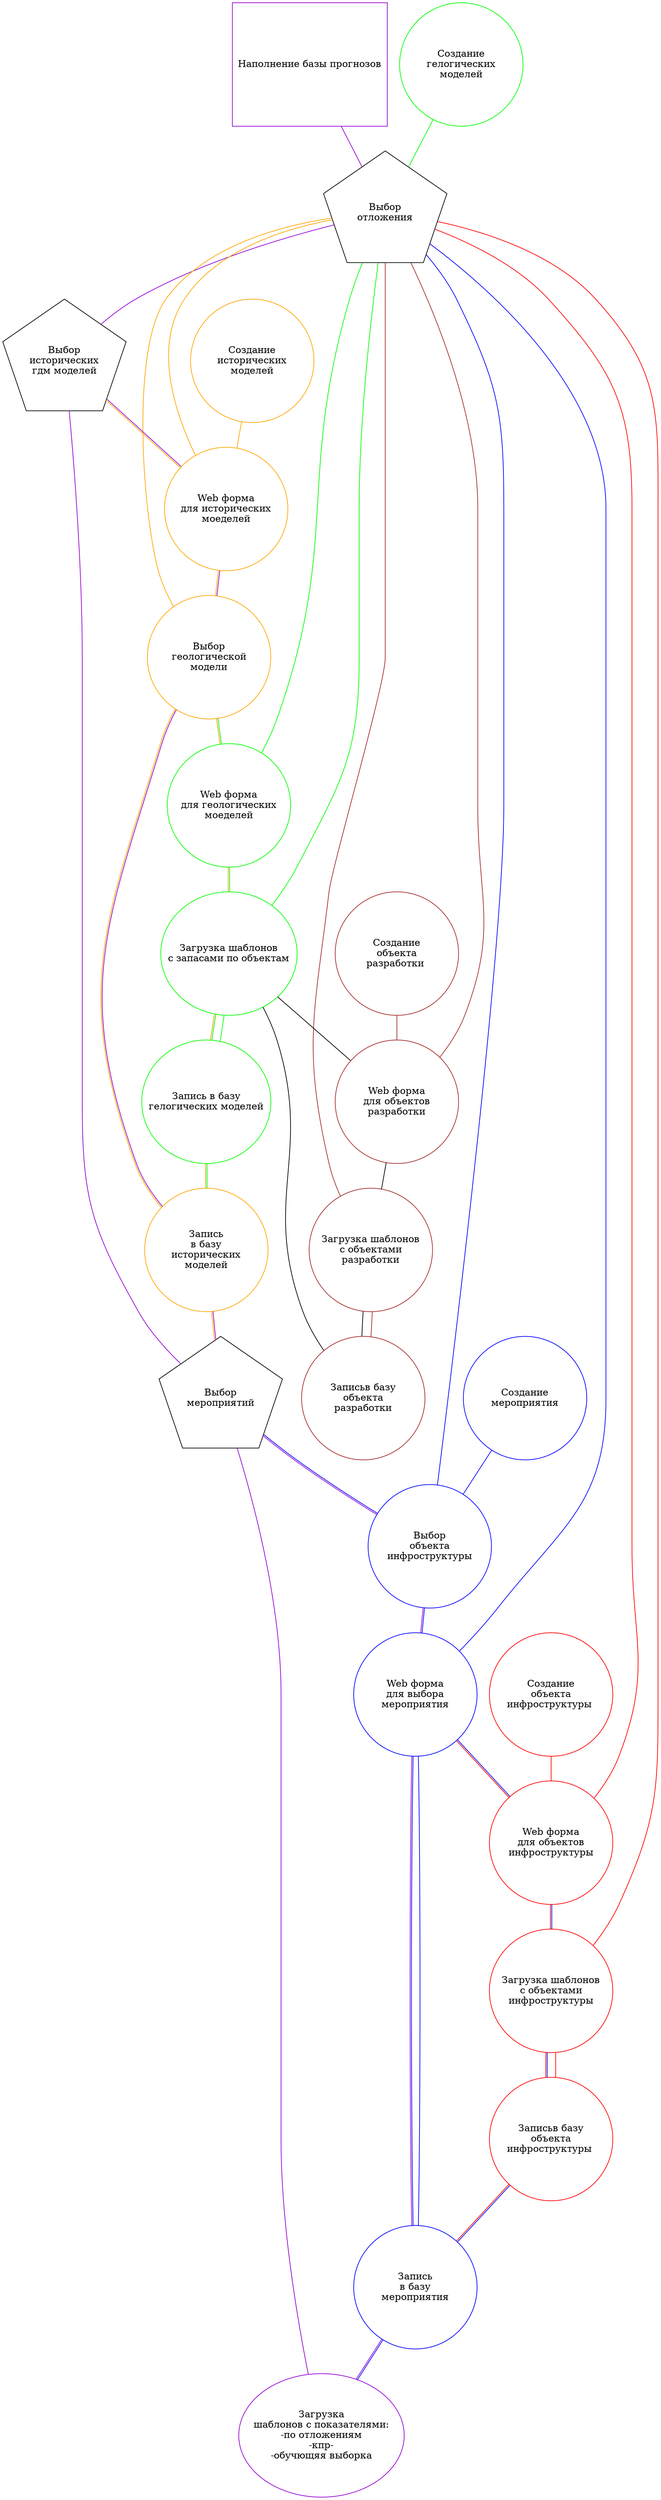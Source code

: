 digraph root {
    fontname="Arial"
    edge [dir=none]
    // graph [center=1 rankdir=LR]
    node [width=2.5 height=2.5]
    main_1 [label="Наполнение базы прогнозов" shape="box" color=darkviolet]
    main_2 [label="Выбор\nотложения" shape="pentagon"]
    main_3 [label="Выбор\nисторических\nгдм моделей" shape="pentagon"]
    main_4 [label="Выбор\nмероприятий" shape="pentagon"]
    main_5 [label="Загрузка\nшаблонов c показателями:\n-по отложениям\n-кпр-\n-обучющяя выборка" color=darkviolet]

    main_1 -> main_2 [color=darkviolet]
    main_2 -> main_3 [color=darkviolet]
    //если исторической модели нет
    main_3 -> hist_1 [color="orange:darkviolet"]
    hist_1 -> hist_2 [color="orange:darkviolet"]
    hist_2 -> hist_3 [color="orange:darkviolet"]
    hist_3 -> main_4 [color="orange:darkviolet"]
    //
    main_3 -> main_4 [color=darkviolet]
    //если нет мероприятия
    main_4 -> event_1 [color="darkviolet:blue"]
    event_1 -> event_2 [color="darkviolet:blue"]
    event_2 -> event_3 [color="darkviolet:blue"]
    event_3 -> main_5 [color="darkviolet:blue"]
    //
    main_4 -> main_5 [color=darkviolet]


    
    hist_0 [label = "Создание\nисторических\nмоделей" color=orange]
    hist_1 [label = "Web форма\nдля исторических\nмоеделей" color=orange]
    hist_2 [label = "Выбор\nгеологической\nмодели" color=orange]
    hist_3 [label = "Запись\nв базу\nисторических\nмоделей" color=orange]

    hist_0 -> hist_1 [color="orange"]
    hist_1 -> main_2 [color="orange"]
    main_2 -> hist_2  [color="orange"]
    //если геологических моделей нет
    hist_2 -> geo_1 [color="orange:green"]
    geo_1 -> geo_2 [color="orange:green"]
    geo_2 -> geo_3 [color="orange:green"]
    geo_3 -> hist_3 [color="orange:green"]

    geo_0 [label = "Создание\nгелогических\nмоделей" color=green]
    geo_1 [label = "Web форма\nдля геологических\nмоеделей" color=green]
    geo_2 [label = "Загрузка шаблонов\nc запасами по объектам" color=green]
    geo_3 [label = "Запись в базу\nгелогических моделей" color=green]

    geo_0 -> main_2  [color="green"]
    main_2 -> geo_1 [color="green"]
    main_2 ->geo_2  [color="green"]
    //если нет объекта разработки
    geo_2 -> obj_1
    obj_1 -> obj_2
    obj_2 -> obj_3
    obj_3 -> geo_2
    //
    geo_2 -> geo_3  [color="green"] 

    event_0 [label = "Создание\nмероприятия" color=blue]
    event_1 [label = "Выбор\nобъекта\nинфроструктуры" color=blue]
    event_2 [label = "Web форма\nдля выбора\nмероприятия" color=blue]
    event_3 [label = "Запись\nв базу\nмероприятия" color=blue]
    
    event_0 -> event_1[color="blue"]
    event_1 -> main_2 [color="blue"]
    main_2 ->  event_2[color="blue"]
    //если нет объекта инфроструктуры
    event_2 -> infr_1 [color="red:blue"]
    infr_1 -> infr_2 [color="red:blue"]
    infr_2 -> infr_3 [color="red:blue"]
    infr_3 -> event_3 [color="red:blue"]
    //

    event_2 -> event_3[color="blue"] 

    infr_0 [label = "Создание\nобъекта\nинфроструктуры " color=red]
    infr_1 [label = "Web форма\nдля объектов\nинфроструктуры" color=red]
    infr_2 [label="Загрузка шаблонов\nc объектами\nинфроструктуры" color=red ]
    infr_3 [label = "Запись\в базу\nобъекта\nинфроструктуры " color=red]
    
    infr_0 -> infr_1 [color="red"]
    infr_1 -> main_2 [color="red"]
    main_2 -> infr_2 [color="red"]
    infr_2 -> infr_3 [color="red"]
    
    obj_0 [label = "Создание\nобъекта\nразработки " color=brown]
    obj_1 [label = "Web форма\nдля объектов\nразработки" color=brown]
    obj_2 [label="Загрузка шаблонов\nc объектами\nразработки" color=brown]
    obj_3 [label = "Запись\в базу\nобъекта\nразработки" color=brown]

    obj_0 -> obj_1 [color="brown"]
    obj_1 -> main_2 [color="brown"]
    main_2 -> obj_2 [color="brown"]
    obj_2 -> obj_3 [color="brown"]
}

